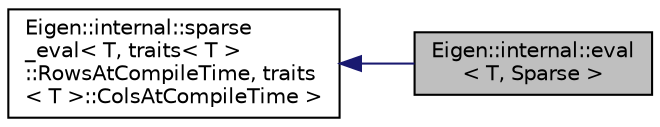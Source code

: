digraph "Eigen::internal::eval&lt; T, Sparse &gt;"
{
  edge [fontname="Helvetica",fontsize="10",labelfontname="Helvetica",labelfontsize="10"];
  node [fontname="Helvetica",fontsize="10",shape=record];
  rankdir="LR";
  Node1 [label="Eigen::internal::eval\l\< T, Sparse \>",height=0.2,width=0.4,color="black", fillcolor="grey75", style="filled" fontcolor="black"];
  Node2 -> Node1 [dir="back",color="midnightblue",fontsize="10",style="solid",fontname="Helvetica"];
  Node2 [label="Eigen::internal::sparse\l_eval\< T, traits\< T \>\l::RowsAtCompileTime, traits\l\< T \>::ColsAtCompileTime \>",height=0.2,width=0.4,color="black", fillcolor="white", style="filled",URL="$structEigen_1_1internal_1_1sparse__eval.html"];
}
